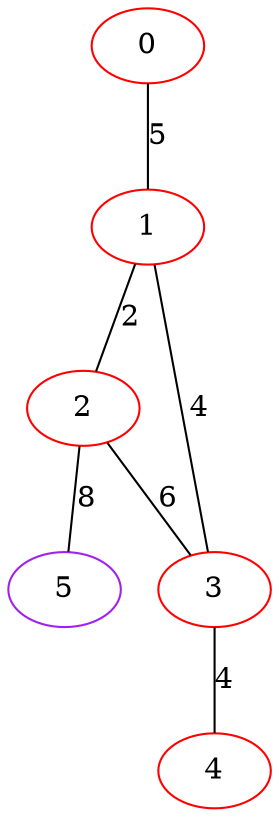 graph "" {
0 [color=red, weight=1];
1 [color=red, weight=1];
2 [color=red, weight=1];
3 [color=red, weight=1];
4 [color=red, weight=1];
5 [color=purple, weight=4];
0 -- 1  [key=0, label=5];
1 -- 2  [key=0, label=2];
1 -- 3  [key=0, label=4];
2 -- 3  [key=0, label=6];
2 -- 5  [key=0, label=8];
3 -- 4  [key=0, label=4];
}

